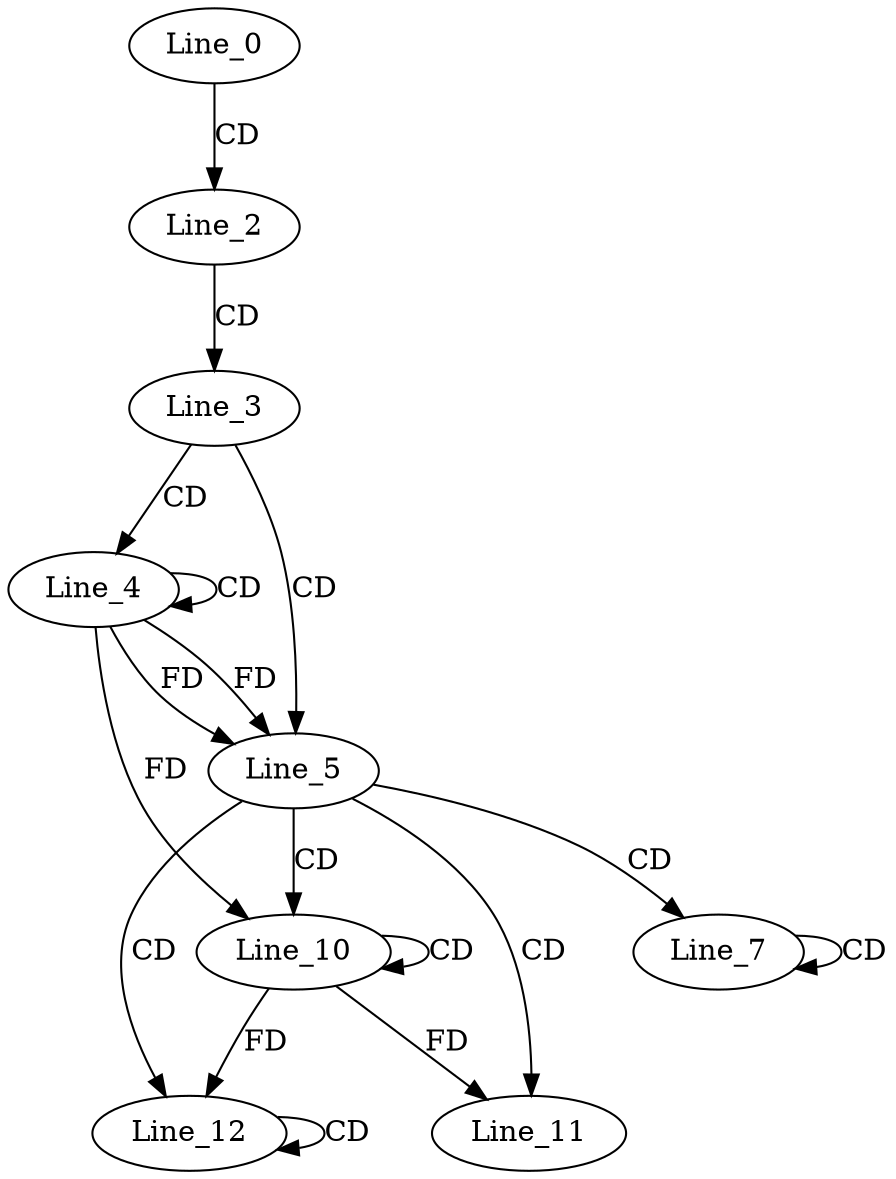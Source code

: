 digraph G {
  Line_0;
  Line_2;
  Line_3;
  Line_4;
  Line_4;
  Line_5;
  Line_5;
  Line_5;
  Line_7;
  Line_7;
  Line_10;
  Line_10;
  Line_11;
  Line_12;
  Line_12;
  Line_0 -> Line_2 [ label="CD" ];
  Line_2 -> Line_3 [ label="CD" ];
  Line_3 -> Line_4 [ label="CD" ];
  Line_4 -> Line_4 [ label="CD" ];
  Line_3 -> Line_5 [ label="CD" ];
  Line_4 -> Line_5 [ label="FD" ];
  Line_4 -> Line_5 [ label="FD" ];
  Line_5 -> Line_7 [ label="CD" ];
  Line_7 -> Line_7 [ label="CD" ];
  Line_5 -> Line_10 [ label="CD" ];
  Line_10 -> Line_10 [ label="CD" ];
  Line_4 -> Line_10 [ label="FD" ];
  Line_5 -> Line_11 [ label="CD" ];
  Line_10 -> Line_11 [ label="FD" ];
  Line_5 -> Line_12 [ label="CD" ];
  Line_12 -> Line_12 [ label="CD" ];
  Line_10 -> Line_12 [ label="FD" ];
}
